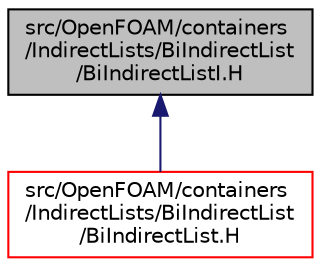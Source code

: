 digraph "src/OpenFOAM/containers/IndirectLists/BiIndirectList/BiIndirectListI.H"
{
  bgcolor="transparent";
  edge [fontname="Helvetica",fontsize="10",labelfontname="Helvetica",labelfontsize="10"];
  node [fontname="Helvetica",fontsize="10",shape=record];
  Node1 [label="src/OpenFOAM/containers\l/IndirectLists/BiIndirectList\l/BiIndirectListI.H",height=0.2,width=0.4,color="black", fillcolor="grey75", style="filled" fontcolor="black"];
  Node1 -> Node2 [dir="back",color="midnightblue",fontsize="10",style="solid",fontname="Helvetica"];
  Node2 [label="src/OpenFOAM/containers\l/IndirectLists/BiIndirectList\l/BiIndirectList.H",height=0.2,width=0.4,color="red",URL="$BiIndirectList_8H.html"];
}

